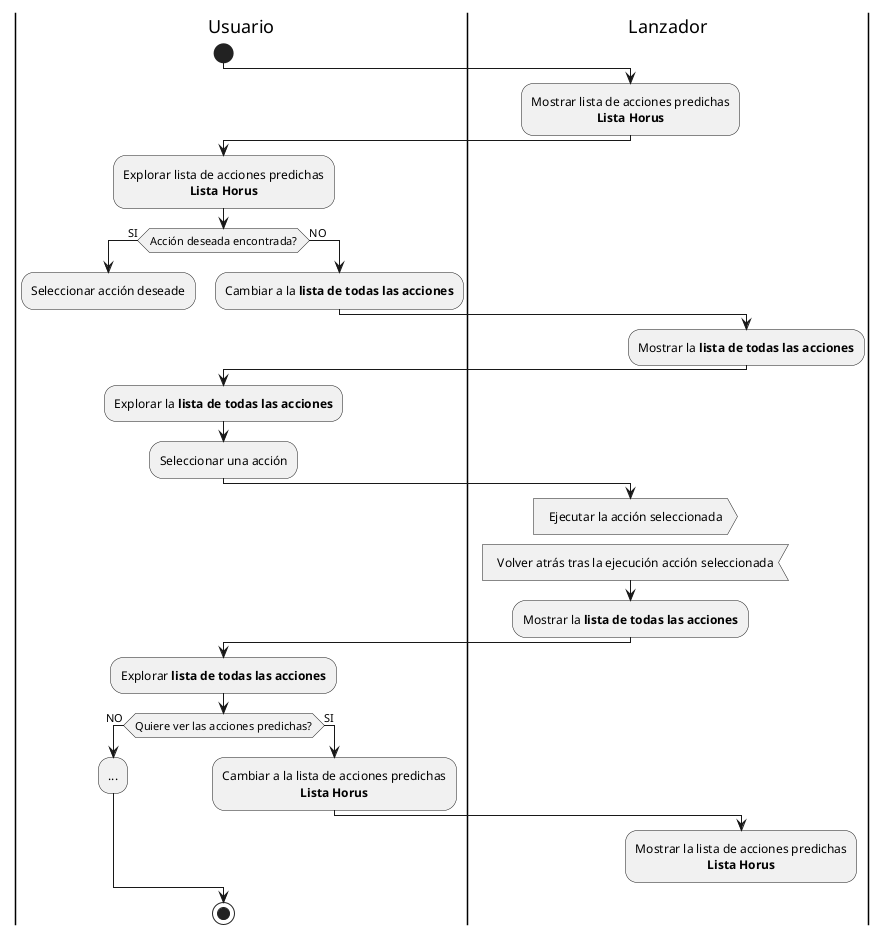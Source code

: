 
@startuml SAPA#60.activity.1.es

skinparam monochrome true
skinparam defaultTextAlignment center

|Usuario|
start
|Lanzador|
:Mostrar lista de acciones predichas\n**Lista Horus**;
|Usuario|
:Explorar lista de acciones predichas\n**Lista Horus**;
if (Acción deseada encontrada?) then (SI)
    :Seleccionar acción deseade;
    detach
else (NO)
    :Cambiar a la **lista de todas las acciones**;
    |Lanzador|
    :Mostrar la **lista de todas las acciones**;
endif
|Usuario|
:Explorar la **lista de todas las acciones**;
:Seleccionar una acción;
|Lanzador|
:Ejecutar la acción seleccionada>
detach
:Volver atrás tras la ejecución acción seleccionada<
:Mostrar la **lista de todas las acciones**;
|Usuario|
:Explorar **lista de todas las acciones**;
if (Quiere ver las acciones predichas?) then (NO)
    |Usuario|
    :...;
else (SI)
    :Cambiar a la lista de acciones predichas\n**Lista Horus**;
    |Lanzador|
    :Mostrar la lista de acciones predichas\n**Lista Horus**;
    detach
endif

|Usuario|
stop

@enduml